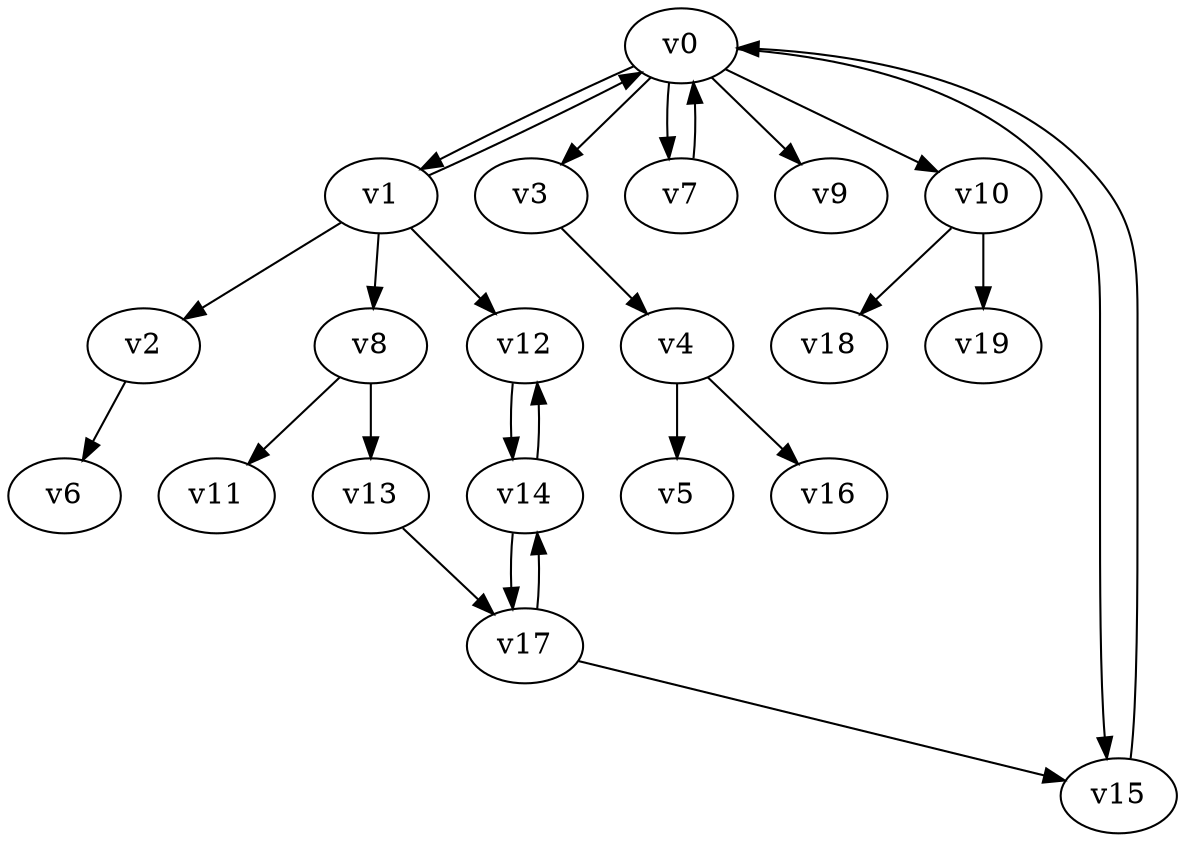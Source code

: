 digraph test015 {
    v0 [name="v0", player=0, weight=6];
    v1 [name="v1", player=1, weight=15];
    v2 [name="v2", player=0, weight=7];
    v3 [name="v3", player=1, weight=4];
    v4 [name="v4", player=0, weight=13];
    v5 [name="v5", player=1, weight=7];
    v6 [name="v6", player=0, weight=0];
    v7 [name="v7", player=1, weight=8];
    v8 [name="v8", player=0, weight=18];
    v9 [name="v9", player=1, weight=8];
    v10 [name="v10", player=0, weight=5];
    v11 [name="v11", player=1, weight=3];
    v12 [name="v12", player=0, weight=3];
    v13 [name="v13", player=1, weight=11];
    v14 [name="v14", player=0, weight=17];
    v15 [name="v15", player=1, weight=3];
    v16 [name="v16", player=0, weight=8];
    v17 [name="v17", player=1, weight=-2];
    v18 [name="v18", player=0, weight=1];
    v19 [name="v19", player=1, weight=10];
    v0 -> v1;
    v1 -> v0;
    v1 -> v2;
    v0 -> v3;
    v3 -> v4;
    v4 -> v5;
    v2 -> v6;
    v0 -> v7;
    v7 -> v0;
    v1 -> v8;
    v0 -> v9;
    v0 -> v10;
    v8 -> v11;
    v1 -> v12;
    v8 -> v13;
    v12 -> v14;
    v14 -> v12;
    v0 -> v15;
    v15 -> v0;
    v4 -> v16;
    v14 -> v17;
    v17 -> v14;
    v10 -> v18;
    v10 -> v19;
    v13 -> v17;
    v17 -> v15;
}
